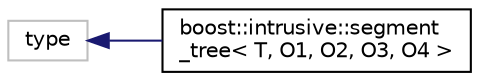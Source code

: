 digraph "Graphical Class Hierarchy"
{
  edge [fontname="Helvetica",fontsize="10",labelfontname="Helvetica",labelfontsize="10"];
  node [fontname="Helvetica",fontsize="10",shape=record];
  rankdir="LR";
  Node14 [label="type",height=0.2,width=0.4,color="grey75", fillcolor="white", style="filled"];
  Node14 -> Node0 [dir="back",color="midnightblue",fontsize="10",style="solid",fontname="Helvetica"];
  Node0 [label="boost::intrusive::segment\l_tree\< T, O1, O2, O3, O4 \>",height=0.2,width=0.4,color="black", fillcolor="white", style="filled",URL="$classboost_1_1intrusive_1_1segment__tree.html"];
}
